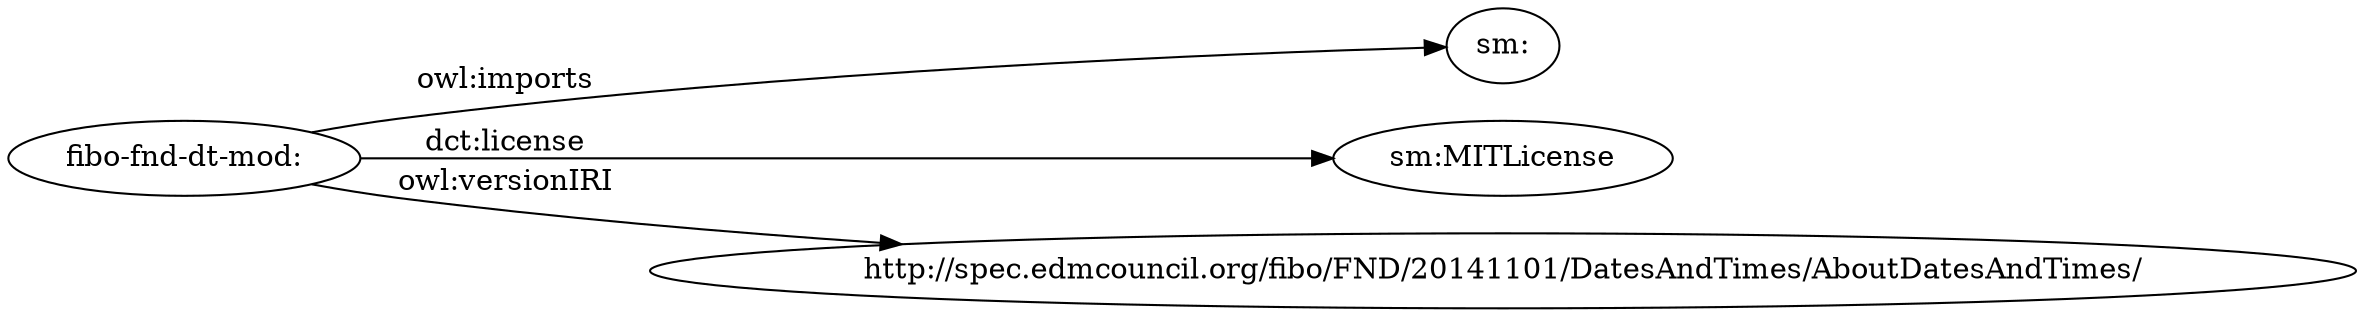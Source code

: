 digraph ar2dtool_diagram { 
rankdir=LR;
size="1501"
	"fibo-fnd-dt-mod:" -> "sm:" [ label = "owl:imports" ];
	"fibo-fnd-dt-mod:" -> "sm:MITLicense" [ label = "dct:license" ];
	"fibo-fnd-dt-mod:" -> "http://spec.edmcouncil.org/fibo/FND/20141101/DatesAndTimes/AboutDatesAndTimes/" [ label = "owl:versionIRI" ];

}
